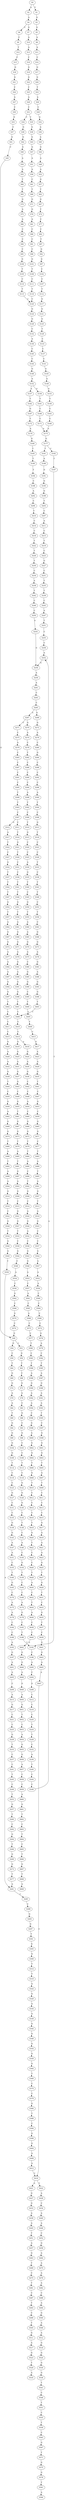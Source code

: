 strict digraph  {
	S0 -> S1 [ label = T ];
	S0 -> S2 [ label = A ];
	S1 -> S3 [ label = G ];
	S2 -> S4 [ label = A ];
	S3 -> S5 [ label = G ];
	S4 -> S6 [ label = C ];
	S4 -> S7 [ label = G ];
	S5 -> S8 [ label = A ];
	S6 -> S9 [ label = C ];
	S7 -> S10 [ label = A ];
	S8 -> S11 [ label = A ];
	S9 -> S12 [ label = T ];
	S10 -> S13 [ label = A ];
	S11 -> S14 [ label = C ];
	S12 -> S15 [ label = C ];
	S13 -> S16 [ label = C ];
	S14 -> S17 [ label = G ];
	S15 -> S18 [ label = G ];
	S16 -> S19 [ label = G ];
	S17 -> S20 [ label = G ];
	S18 -> S21 [ label = G ];
	S19 -> S22 [ label = G ];
	S20 -> S23 [ label = T ];
	S21 -> S24 [ label = C ];
	S22 -> S25 [ label = C ];
	S23 -> S26 [ label = A ];
	S24 -> S27 [ label = A ];
	S25 -> S28 [ label = A ];
	S26 -> S29 [ label = C ];
	S27 -> S30 [ label = C ];
	S28 -> S31 [ label = C ];
	S29 -> S32 [ label = G ];
	S30 -> S33 [ label = G ];
	S31 -> S34 [ label = C ];
	S31 -> S35 [ label = T ];
	S32 -> S36 [ label = A ];
	S33 -> S37 [ label = C ];
	S34 -> S38 [ label = G ];
	S35 -> S39 [ label = G ];
	S36 -> S40 [ label = A ];
	S37 -> S41 [ label = G ];
	S38 -> S42 [ label = G ];
	S39 -> S43 [ label = G ];
	S40 -> S44 [ label = G ];
	S41 -> S45 [ label = C ];
	S42 -> S46 [ label = G ];
	S43 -> S47 [ label = G ];
	S44 -> S48 [ label = A ];
	S45 -> S49 [ label = G ];
	S46 -> S50 [ label = A ];
	S47 -> S51 [ label = A ];
	S48 -> S52 [ label = A ];
	S49 -> S53 [ label = C ];
	S49 -> S54 [ label = G ];
	S50 -> S55 [ label = A ];
	S51 -> S56 [ label = A ];
	S52 -> S57 [ label = G ];
	S53 -> S58 [ label = G ];
	S54 -> S59 [ label = C ];
	S55 -> S60 [ label = T ];
	S56 -> S61 [ label = C ];
	S57 -> S62 [ label = T ];
	S58 -> S63 [ label = T ];
	S59 -> S64 [ label = T ];
	S60 -> S65 [ label = T ];
	S61 -> S66 [ label = T ];
	S62 -> S67 [ label = G ];
	S63 -> S68 [ label = C ];
	S64 -> S69 [ label = G ];
	S65 -> S70 [ label = G ];
	S66 -> S71 [ label = G ];
	S67 -> S72 [ label = T ];
	S68 -> S73 [ label = G ];
	S69 -> S74 [ label = G ];
	S70 -> S75 [ label = A ];
	S71 -> S76 [ label = G ];
	S72 -> S77 [ label = C ];
	S73 -> S78 [ label = A ];
	S74 -> S79 [ label = A ];
	S75 -> S80 [ label = A ];
	S76 -> S81 [ label = A ];
	S77 -> S82 [ label = C ];
	S78 -> S83 [ label = C ];
	S79 -> S84 [ label = A ];
	S80 -> S85 [ label = C ];
	S81 -> S86 [ label = C ];
	S82 -> S87 [ label = T ];
	S83 -> S88 [ label = G ];
	S84 -> S89 [ label = T ];
	S85 -> S90 [ label = C ];
	S86 -> S91 [ label = C ];
	S87 -> S92 [ label = G ];
	S88 -> S93 [ label = C ];
	S89 -> S94 [ label = G ];
	S90 -> S95 [ label = C ];
	S91 -> S96 [ label = C ];
	S92 -> S97 [ label = G ];
	S93 -> S98 [ label = G ];
	S94 -> S99 [ label = G ];
	S95 -> S100 [ label = G ];
	S96 -> S101 [ label = G ];
	S97 -> S102 [ label = C ];
	S98 -> S103 [ label = C ];
	S99 -> S104 [ label = G ];
	S100 -> S105 [ label = T ];
	S101 -> S106 [ label = T ];
	S102 -> S107 [ label = C ];
	S103 -> S108 [ label = C ];
	S104 -> S109 [ label = G ];
	S105 -> S110 [ label = C ];
	S106 -> S111 [ label = C ];
	S107 -> S112 [ label = T ];
	S108 -> S113 [ label = T ];
	S109 -> S114 [ label = T ];
	S110 -> S115 [ label = T ];
	S111 -> S116 [ label = T ];
	S112 -> S117 [ label = G ];
	S113 -> S118 [ label = C ];
	S114 -> S119 [ label = C ];
	S115 -> S120 [ label = C ];
	S116 -> S120 [ label = C ];
	S117 -> S121 [ label = G ];
	S118 -> S122 [ label = G ];
	S119 -> S123 [ label = C ];
	S120 -> S124 [ label = G ];
	S121 -> S125 [ label = G ];
	S122 -> S126 [ label = G ];
	S123 -> S127 [ label = G ];
	S124 -> S128 [ label = G ];
	S125 -> S129 [ label = T ];
	S126 -> S130 [ label = G ];
	S127 -> S131 [ label = C ];
	S128 -> S132 [ label = C ];
	S129 -> S133 [ label = C ];
	S130 -> S134 [ label = C ];
	S131 -> S135 [ label = C ];
	S132 -> S136 [ label = A ];
	S133 -> S137 [ label = C ];
	S134 -> S138 [ label = T ];
	S135 -> S139 [ label = G ];
	S136 -> S140 [ label = C ];
	S137 -> S141 [ label = C ];
	S138 -> S142 [ label = C ];
	S139 -> S143 [ label = G ];
	S140 -> S144 [ label = C ];
	S141 -> S145 [ label = G ];
	S142 -> S146 [ label = A ];
	S143 -> S147 [ label = A ];
	S144 -> S148 [ label = G ];
	S145 -> S149 [ label = A ];
	S146 -> S150 [ label = C ];
	S147 -> S151 [ label = A ];
	S148 -> S152 [ label = A ];
	S149 -> S153 [ label = G ];
	S150 -> S154 [ label = G ];
	S151 -> S155 [ label = C ];
	S152 -> S156 [ label = G ];
	S152 -> S157 [ label = A ];
	S153 -> S158 [ label = T ];
	S154 -> S159 [ label = T ];
	S155 -> S160 [ label = T ];
	S156 -> S161 [ label = T ];
	S157 -> S162 [ label = T ];
	S158 -> S163 [ label = C ];
	S159 -> S164 [ label = C ];
	S160 -> S165 [ label = G ];
	S161 -> S166 [ label = C ];
	S162 -> S167 [ label = G ];
	S163 -> S168 [ label = C ];
	S164 -> S169 [ label = C ];
	S165 -> S170 [ label = C ];
	S166 -> S171 [ label = C ];
	S167 -> S172 [ label = T ];
	S168 -> S173 [ label = A ];
	S169 -> S174 [ label = A ];
	S170 -> S175 [ label = A ];
	S171 -> S173 [ label = A ];
	S172 -> S176 [ label = A ];
	S173 -> S177 [ label = G ];
	S174 -> S178 [ label = G ];
	S175 -> S179 [ label = A ];
	S176 -> S180 [ label = G ];
	S177 -> S181 [ label = T ];
	S177 -> S182 [ label = C ];
	S178 -> S183 [ label = C ];
	S179 -> S184 [ label = C ];
	S180 -> S185 [ label = T ];
	S181 -> S186 [ label = A ];
	S182 -> S187 [ label = T ];
	S183 -> S188 [ label = T ];
	S184 -> S189 [ label = C ];
	S185 -> S190 [ label = T ];
	S186 -> S191 [ label = G ];
	S187 -> S192 [ label = T ];
	S188 -> S192 [ label = T ];
	S189 -> S193 [ label = A ];
	S190 -> S194 [ label = T ];
	S191 -> S195 [ label = G ];
	S192 -> S196 [ label = C ];
	S193 -> S197 [ label = G ];
	S194 -> S198 [ label = C ];
	S195 -> S199 [ label = G ];
	S196 -> S200 [ label = A ];
	S197 -> S201 [ label = A ];
	S198 -> S202 [ label = A ];
	S199 -> S203 [ label = T ];
	S200 -> S204 [ label = C ];
	S201 -> S205 [ label = A ];
	S202 -> S206 [ label = C ];
	S203 -> S207 [ label = C ];
	S204 -> S208 [ label = G ];
	S205 -> S209 [ label = C ];
	S206 -> S210 [ label = T ];
	S207 -> S211 [ label = A ];
	S208 -> S212 [ label = C ];
	S209 -> S213 [ label = A ];
	S210 -> S214 [ label = C ];
	S211 -> S215 [ label = C ];
	S212 -> S216 [ label = C ];
	S213 -> S217 [ label = G ];
	S214 -> S218 [ label = C ];
	S215 -> S219 [ label = T ];
	S216 -> S220 [ label = C ];
	S217 -> S221 [ label = C ];
	S218 -> S222 [ label = T ];
	S219 -> S223 [ label = C ];
	S220 -> S224 [ label = T ];
	S221 -> S225 [ label = C ];
	S222 -> S226 [ label = T ];
	S223 -> S227 [ label = G ];
	S224 -> S228 [ label = T ];
	S225 -> S229 [ label = G ];
	S226 -> S230 [ label = T ];
	S227 -> S231 [ label = C ];
	S228 -> S232 [ label = C ];
	S229 -> S233 [ label = T ];
	S230 -> S234 [ label = C ];
	S231 -> S235 [ label = T ];
	S232 -> S236 [ label = A ];
	S233 -> S237 [ label = C ];
	S234 -> S238 [ label = A ];
	S235 -> S239 [ label = T ];
	S236 -> S240 [ label = T ];
	S237 -> S241 [ label = C ];
	S238 -> S242 [ label = T ];
	S239 -> S243 [ label = C ];
	S240 -> S244 [ label = C ];
	S241 -> S245 [ label = T ];
	S242 -> S246 [ label = C ];
	S243 -> S247 [ label = A ];
	S244 -> S248 [ label = C ];
	S245 -> S249 [ label = C ];
	S246 -> S250 [ label = C ];
	S247 -> S251 [ label = T ];
	S248 -> S252 [ label = A ];
	S249 -> S253 [ label = T ];
	S250 -> S254 [ label = A ];
	S251 -> S255 [ label = C ];
	S252 -> S256 [ label = G ];
	S253 -> S257 [ label = G ];
	S254 -> S256 [ label = G ];
	S255 -> S258 [ label = C ];
	S256 -> S259 [ label = A ];
	S257 -> S260 [ label = T ];
	S258 -> S252 [ label = A ];
	S259 -> S261 [ label = A ];
	S260 -> S262 [ label = C ];
	S261 -> S263 [ label = C ];
	S262 -> S264 [ label = G ];
	S263 -> S265 [ label = C ];
	S264 -> S266 [ label = T ];
	S265 -> S267 [ label = A ];
	S265 -> S268 [ label = G ];
	S266 -> S269 [ label = G ];
	S267 -> S270 [ label = G ];
	S267 -> S271 [ label = C ];
	S268 -> S272 [ label = G ];
	S269 -> S273 [ label = G ];
	S270 -> S274 [ label = A ];
	S271 -> S275 [ label = C ];
	S272 -> S276 [ label = A ];
	S273 -> S277 [ label = T ];
	S274 -> S278 [ label = C ];
	S275 -> S279 [ label = A ];
	S276 -> S280 [ label = C ];
	S277 -> S281 [ label = A ];
	S278 -> S282 [ label = T ];
	S279 -> S283 [ label = C ];
	S280 -> S284 [ label = G ];
	S281 -> S285 [ label = C ];
	S282 -> S286 [ label = C ];
	S283 -> S287 [ label = C ];
	S284 -> S288 [ label = C ];
	S285 -> S289 [ label = C ];
	S286 -> S290 [ label = C ];
	S287 -> S291 [ label = C ];
	S288 -> S292 [ label = C ];
	S289 -> S293 [ label = G ];
	S290 -> S294 [ label = C ];
	S291 -> S295 [ label = C ];
	S292 -> S296 [ label = C ];
	S293 -> S297 [ label = G ];
	S294 -> S298 [ label = A ];
	S295 -> S299 [ label = T ];
	S296 -> S300 [ label = A ];
	S297 -> S301 [ label = T ];
	S298 -> S302 [ label = T ];
	S299 -> S303 [ label = T ];
	S300 -> S304 [ label = T ];
	S301 -> S305 [ label = G ];
	S302 -> S306 [ label = C ];
	S303 -> S307 [ label = C ];
	S304 -> S308 [ label = C ];
	S305 -> S309 [ label = G ];
	S306 -> S310 [ label = T ];
	S307 -> S311 [ label = C ];
	S307 -> S312 [ label = G ];
	S308 -> S313 [ label = G ];
	S309 -> S314 [ label = T ];
	S310 -> S315 [ label = G ];
	S311 -> S316 [ label = T ];
	S312 -> S317 [ label = A ];
	S313 -> S318 [ label = T ];
	S314 -> S319 [ label = T ];
	S315 -> S320 [ label = C ];
	S316 -> S321 [ label = G ];
	S317 -> S322 [ label = T ];
	S318 -> S323 [ label = C ];
	S319 -> S324 [ label = A ];
	S320 -> S325 [ label = C ];
	S321 -> S326 [ label = T ];
	S322 -> S327 [ label = C ];
	S323 -> S328 [ label = C ];
	S324 -> S329 [ label = G ];
	S325 -> S330 [ label = A ];
	S326 -> S331 [ label = C ];
	S327 -> S332 [ label = G ];
	S328 -> S333 [ label = T ];
	S329 -> S334 [ label = A ];
	S330 -> S335 [ label = G ];
	S331 -> S336 [ label = C ];
	S332 -> S337 [ label = T ];
	S333 -> S338 [ label = C ];
	S334 -> S339 [ label = A ];
	S335 -> S340 [ label = T ];
	S336 -> S341 [ label = T ];
	S337 -> S342 [ label = T ];
	S338 -> S343 [ label = T ];
	S339 -> S344 [ label = G ];
	S340 -> S345 [ label = C ];
	S341 -> S346 [ label = T ];
	S342 -> S347 [ label = T ];
	S343 -> S348 [ label = T ];
	S344 -> S349 [ label = G ];
	S345 -> S350 [ label = G ];
	S346 -> S351 [ label = G ];
	S347 -> S352 [ label = G ];
	S348 -> S353 [ label = C ];
	S349 -> S354 [ label = G ];
	S350 -> S355 [ label = T ];
	S351 -> S356 [ label = T ];
	S352 -> S357 [ label = T ];
	S353 -> S358 [ label = T ];
	S354 -> S359 [ label = G ];
	S355 -> S360 [ label = A ];
	S356 -> S361 [ label = A ];
	S357 -> S362 [ label = A ];
	S358 -> S363 [ label = C ];
	S359 -> S364 [ label = G ];
	S360 -> S365 [ label = A ];
	S361 -> S366 [ label = G ];
	S362 -> S367 [ label = G ];
	S363 -> S368 [ label = G ];
	S364 -> S369 [ label = T ];
	S365 -> S370 [ label = G ];
	S366 -> S371 [ label = G ];
	S367 -> S372 [ label = G ];
	S368 -> S373 [ label = G ];
	S369 -> S374 [ label = C ];
	S370 -> S375 [ label = A ];
	S371 -> S376 [ label = A ];
	S372 -> S377 [ label = A ];
	S373 -> S378 [ label = A ];
	S374 -> S379 [ label = C ];
	S375 -> S380 [ label = C ];
	S376 -> S381 [ label = G ];
	S377 -> S382 [ label = A ];
	S378 -> S383 [ label = G ];
	S379 -> S384 [ label = G ];
	S380 -> S385 [ label = G ];
	S381 -> S386 [ label = A ];
	S382 -> S387 [ label = A ];
	S383 -> S388 [ label = A ];
	S384 -> S389 [ label = T ];
	S385 -> S390 [ label = G ];
	S386 -> S391 [ label = G ];
	S387 -> S392 [ label = G ];
	S388 -> S393 [ label = G ];
	S389 -> S394 [ label = C ];
	S390 -> S395 [ label = C ];
	S391 -> S396 [ label = G ];
	S392 -> S397 [ label = G ];
	S393 -> S398 [ label = G ];
	S394 -> S399 [ label = G ];
	S395 -> S400 [ label = T ];
	S396 -> S401 [ label = T ];
	S397 -> S402 [ label = T ];
	S398 -> S403 [ label = T ];
	S399 -> S404 [ label = G ];
	S400 -> S405 [ label = C ];
	S401 -> S406 [ label = C ];
	S402 -> S407 [ label = C ];
	S403 -> S406 [ label = C ];
	S404 -> S408 [ label = A ];
	S405 -> S409 [ label = T ];
	S406 -> S410 [ label = C ];
	S407 -> S411 [ label = C ];
	S408 -> S412 [ label = A ];
	S409 -> S413 [ label = C ];
	S410 -> S414 [ label = C ];
	S411 -> S415 [ label = C ];
	S412 -> S416 [ label = C ];
	S413 -> S417 [ label = G ];
	S414 -> S418 [ label = A ];
	S414 -> S419 [ label = G ];
	S415 -> S420 [ label = G ];
	S416 -> S421 [ label = A ];
	S416 -> S422 [ label = T ];
	S417 -> S423 [ label = A ];
	S418 -> S424 [ label = G ];
	S419 -> S425 [ label = G ];
	S420 -> S426 [ label = A ];
	S421 -> S427 [ label = G ];
	S422 -> S428 [ label = A ];
	S423 -> S429 [ label = A ];
	S424 -> S430 [ label = A ];
	S425 -> S431 [ label = A ];
	S426 -> S432 [ label = A ];
	S427 -> S433 [ label = G ];
	S428 -> S434 [ label = C ];
	S429 -> S435 [ label = G ];
	S430 -> S436 [ label = G ];
	S431 -> S437 [ label = G ];
	S432 -> S438 [ label = G ];
	S433 -> S439 [ label = A ];
	S434 -> S440 [ label = A ];
	S435 -> S441 [ label = T ];
	S436 -> S442 [ label = C ];
	S437 -> S443 [ label = G ];
	S438 -> S444 [ label = T ];
	S439 -> S445 [ label = A ];
	S440 -> S446 [ label = A ];
	S441 -> S447 [ label = C ];
	S442 -> S448 [ label = C ];
	S443 -> S449 [ label = C ];
	S444 -> S450 [ label = C ];
	S445 -> S451 [ label = T ];
	S446 -> S452 [ label = C ];
	S447 -> S453 [ label = G ];
	S448 -> S454 [ label = A ];
	S449 -> S455 [ label = G ];
	S450 -> S456 [ label = G ];
	S451 -> S457 [ label = A ];
	S452 -> S458 [ label = G ];
	S453 -> S459 [ label = C ];
	S454 -> S460 [ label = C ];
	S455 -> S461 [ label = T ];
	S456 -> S462 [ label = A ];
	S457 -> S463 [ label = G ];
	S458 -> S464 [ label = A ];
	S459 -> S465 [ label = G ];
	S460 -> S466 [ label = G ];
	S461 -> S467 [ label = G ];
	S462 -> S468 [ label = G ];
	S463 -> S469 [ label = T ];
	S464 -> S470 [ label = A ];
	S465 -> S471 [ label = G ];
	S466 -> S472 [ label = G ];
	S467 -> S473 [ label = G ];
	S468 -> S474 [ label = G ];
	S469 -> S475 [ label = C ];
	S470 -> S476 [ label = A ];
	S471 -> S477 [ label = C ];
	S472 -> S478 [ label = T ];
	S473 -> S479 [ label = T ];
	S474 -> S480 [ label = T ];
	S475 -> S481 [ label = T ];
	S476 -> S482 [ label = A ];
	S477 -> S483 [ label = T ];
	S478 -> S484 [ label = T ];
	S479 -> S485 [ label = A ];
	S480 -> S486 [ label = A ];
	S481 -> S487 [ label = C ];
	S482 -> S488 [ label = C ];
	S483 -> S489 [ label = A ];
	S484 -> S490 [ label = A ];
	S485 -> S491 [ label = T ];
	S486 -> S492 [ label = T ];
	S487 -> S493 [ label = T ];
	S488 -> S494 [ label = A ];
	S489 -> S495 [ label = T ];
	S490 -> S496 [ label = C ];
	S491 -> S497 [ label = G ];
	S492 -> S498 [ label = A ];
	S493 -> S499 [ label = C ];
	S494 -> S500 [ label = G ];
	S495 -> S501 [ label = A ];
	S496 -> S502 [ label = T ];
	S497 -> S503 [ label = A ];
	S498 -> S504 [ label = A ];
	S499 -> S505 [ label = T ];
	S500 -> S506 [ label = A ];
	S501 -> S507 [ label = G ];
	S502 -> S508 [ label = G ];
	S503 -> S509 [ label = G ];
	S504 -> S510 [ label = G ];
	S505 -> S511 [ label = G ];
	S506 -> S512 [ label = A ];
	S507 -> S513 [ label = T ];
	S508 -> S514 [ label = C ];
	S509 -> S515 [ label = C ];
	S510 -> S516 [ label = T ];
	S511 -> S517 [ label = A ];
	S512 -> S518 [ label = G ];
	S513 -> S519 [ label = A ];
	S514 -> S520 [ label = A ];
	S515 -> S521 [ label = G ];
	S516 -> S522 [ label = C ];
	S517 -> S523 [ label = G ];
	S518 -> S524 [ label = G ];
	S519 -> S525 [ label = G ];
	S520 -> S526 [ label = G ];
	S521 -> S527 [ label = G ];
	S522 -> S528 [ label = G ];
	S523 -> S529 [ label = T ];
	S524 -> S530 [ label = G ];
	S525 -> S531 [ label = C ];
	S526 -> S532 [ label = A ];
	S527 -> S533 [ label = T ];
	S528 -> S534 [ label = T ];
	S529 -> S535 [ label = A ];
	S530 -> S536 [ label = G ];
	S531 -> S537 [ label = C ];
	S532 -> S538 [ label = C ];
	S533 -> S539 [ label = C ];
	S534 -> S540 [ label = G ];
	S536 -> S541 [ label = T ];
	S537 -> S542 [ label = G ];
	S538 -> S543 [ label = G ];
	S539 -> S544 [ label = G ];
	S540 -> S545 [ label = G ];
	S541 -> S546 [ label = C ];
	S542 -> S547 [ label = A ];
	S543 -> S548 [ label = G ];
	S544 -> S549 [ label = C ];
	S545 -> S550 [ label = T ];
	S546 -> S551 [ label = T ];
	S547 -> S552 [ label = A ];
	S548 -> S553 [ label = A ];
	S549 -> S554 [ label = A ];
	S550 -> S281 [ label = A ];
	S551 -> S555 [ label = C ];
	S552 -> S556 [ label = A ];
	S553 -> S557 [ label = C ];
	S554 -> S558 [ label = C ];
	S555 -> S559 [ label = T ];
	S556 -> S560 [ label = C ];
	S557 -> S561 [ label = A ];
	S558 -> S562 [ label = G ];
	S559 -> S563 [ label = C ];
	S560 -> S564 [ label = C ];
	S561 -> S565 [ label = C ];
	S562 -> S566 [ label = C ];
	S563 -> S567 [ label = G ];
	S564 -> S568 [ label = C ];
	S565 -> S569 [ label = A ];
	S566 -> S570 [ label = G ];
	S567 -> S571 [ label = T ];
	S568 -> S572 [ label = C ];
	S569 -> S573 [ label = C ];
	S570 -> S574 [ label = C ];
	S571 -> S575 [ label = G ];
	S572 -> S576 [ label = G ];
	S573 -> S577 [ label = C ];
	S574 -> S49 [ label = G ];
	S575 -> S578 [ label = G ];
	S576 -> S579 [ label = A ];
	S577 -> S580 [ label = T ];
	S578 -> S581 [ label = T ];
	S579 -> S582 [ label = C ];
	S580 -> S583 [ label = C ];
	S581 -> S584 [ label = A ];
	S582 -> S585 [ label = T ];
	S583 -> S586 [ label = T ];
	S585 -> S587 [ label = A ];
	S586 -> S588 [ label = A ];
	S587 -> S589 [ label = G ];
	S588 -> S590 [ label = G ];
	S589 -> S591 [ label = A ];
	S590 -> S592 [ label = A ];
	S591 -> S593 [ label = A ];
	S592 -> S594 [ label = A ];
	S593 -> S595 [ label = T ];
	S594 -> S596 [ label = C ];
	S595 -> S597 [ label = C ];
	S596 -> S598 [ label = G ];
	S597 -> S599 [ label = G ];
	S598 -> S600 [ label = A ];
	S599 -> S601 [ label = G ];
	S600 -> S602 [ label = G ];
	S601 -> S603 [ label = G ];
	S602 -> S604 [ label = G ];
	S603 -> S605 [ label = T ];
	S604 -> S606 [ label = T ];
	S605 -> S607 [ label = A ];
	S606 -> S608 [ label = G ];
	S607 -> S609 [ label = T ];
	S608 -> S610 [ label = T ];
	S609 -> S611 [ label = C ];
	S610 -> S612 [ label = C ];
	S611 -> S613 [ label = C ];
	S612 -> S614 [ label = C ];
	S613 -> S615 [ label = C ];
	S614 -> S616 [ label = C ];
	S615 -> S617 [ label = G ];
	S616 -> S618 [ label = T ];
	S617 -> S619 [ label = A ];
	S618 -> S620 [ label = G ];
	S619 -> S621 [ label = A ];
	S620 -> S622 [ label = T ];
	S621 -> S623 [ label = A ];
	S622 -> S624 [ label = C ];
	S623 -> S625 [ label = G ];
	S624 -> S626 [ label = C ];
	S625 -> S627 [ label = T ];
	S626 -> S628 [ label = T ];
	S627 -> S629 [ label = G ];
	S628 -> S630 [ label = A ];
	S629 -> S631 [ label = T ];
	S630 -> S632 [ label = C ];
	S631 -> S633 [ label = C ];
	S632 -> S634 [ label = T ];
	S633 -> S635 [ label = G ];
	S634 -> S636 [ label = A ];
	S635 -> S637 [ label = T ];
	S636 -> S638 [ label = C ];
	S637 -> S639 [ label = C ];
	S638 -> S640 [ label = C ];
	S639 -> S641 [ label = G ];
	S640 -> S642 [ label = A ];
	S641 -> S643 [ label = G ];
	S642 -> S644 [ label = G ];
	S643 -> S645 [ label = A ];
	S644 -> S646 [ label = G ];
	S645 -> S647 [ label = A ];
	S646 -> S648 [ label = A ];
	S647 -> S416 [ label = C ];
	S648 -> S649 [ label = G ];
	S649 -> S650 [ label = A ];
	S650 -> S651 [ label = G ];
	S651 -> S652 [ label = T ];
	S652 -> S653 [ label = C ];
	S653 -> S654 [ label = A ];
	S654 -> S655 [ label = G ];
	S655 -> S656 [ label = G ];
	S656 -> S657 [ label = A ];
	S657 -> S658 [ label = C ];
	S658 -> S659 [ label = C ];
	S659 -> S660 [ label = A ];
	S660 -> S661 [ label = G ];
	S661 -> S662 [ label = T ];
	S662 -> S663 [ label = C ];
	S663 -> S664 [ label = T ];
	S664 -> S665 [ label = C ];
	S665 -> S666 [ label = T ];
	S666 -> S667 [ label = G ];
	S667 -> S668 [ label = T ];
	S668 -> S669 [ label = A ];
}
